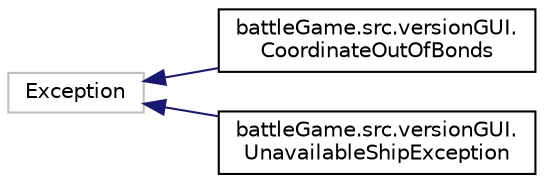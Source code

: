 digraph "Graphical Class Hierarchy"
{
  edge [fontname="Helvetica",fontsize="10",labelfontname="Helvetica",labelfontsize="10"];
  node [fontname="Helvetica",fontsize="10",shape=record];
  rankdir="LR";
  Node1 [label="Exception",height=0.2,width=0.4,color="grey75", fillcolor="white", style="filled"];
  Node1 -> Node2 [dir="back",color="midnightblue",fontsize="10",style="solid",fontname="Helvetica"];
  Node2 [label="battleGame.src.versionGUI.\lCoordinateOutOfBonds",height=0.2,width=0.4,color="black", fillcolor="white", style="filled",URL="$classbattleGame_1_1src_1_1versionGUI_1_1CoordinateOutOfBonds.html"];
  Node1 -> Node3 [dir="back",color="midnightblue",fontsize="10",style="solid",fontname="Helvetica"];
  Node3 [label="battleGame.src.versionGUI.\lUnavailableShipException",height=0.2,width=0.4,color="black", fillcolor="white", style="filled",URL="$classbattleGame_1_1src_1_1versionGUI_1_1UnavailableShipException.html"];
}
